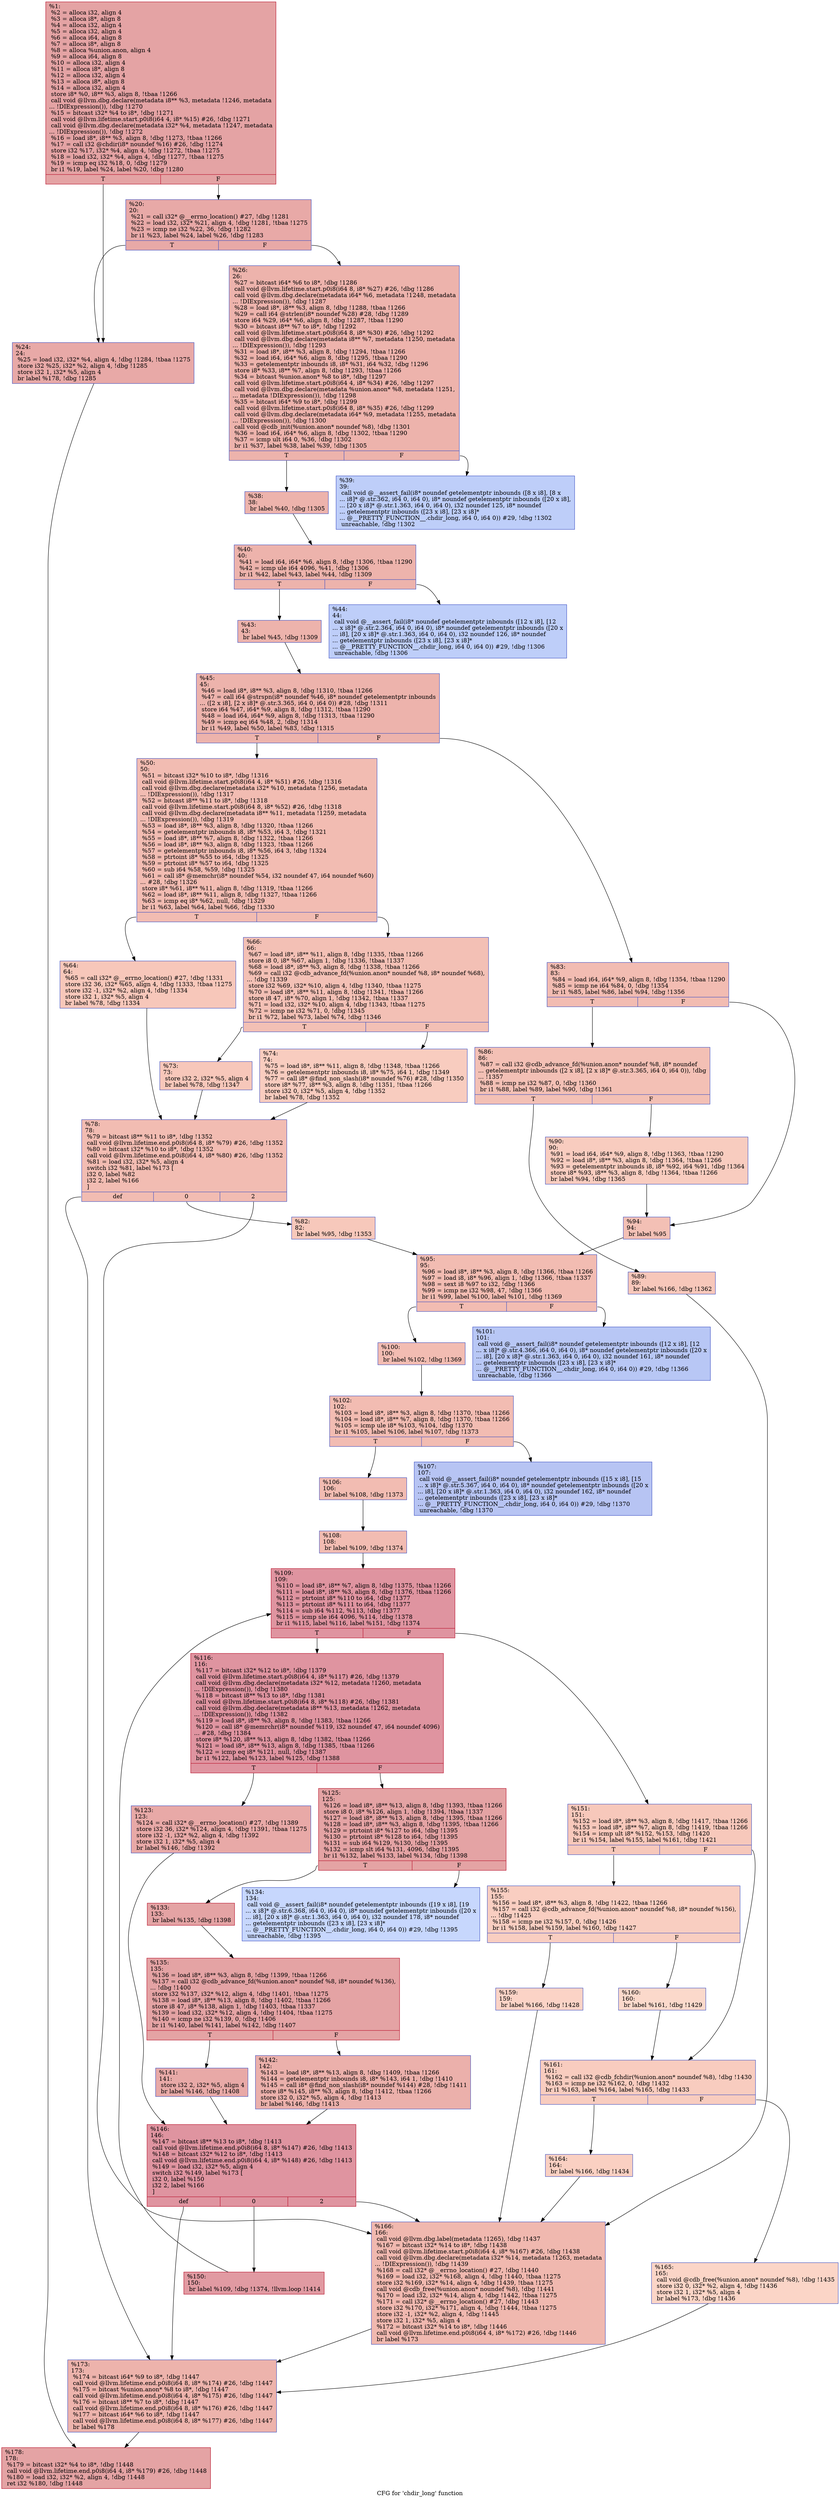 digraph "CFG for 'chdir_long' function" {
	label="CFG for 'chdir_long' function";

	Node0x1431e60 [shape=record,color="#b70d28ff", style=filled, fillcolor="#c32e3170",label="{%1:\l  %2 = alloca i32, align 4\l  %3 = alloca i8*, align 8\l  %4 = alloca i32, align 4\l  %5 = alloca i32, align 4\l  %6 = alloca i64, align 8\l  %7 = alloca i8*, align 8\l  %8 = alloca %union.anon, align 4\l  %9 = alloca i64, align 8\l  %10 = alloca i32, align 4\l  %11 = alloca i8*, align 8\l  %12 = alloca i32, align 4\l  %13 = alloca i8*, align 8\l  %14 = alloca i32, align 4\l  store i8* %0, i8** %3, align 8, !tbaa !1266\l  call void @llvm.dbg.declare(metadata i8** %3, metadata !1246, metadata\l... !DIExpression()), !dbg !1270\l  %15 = bitcast i32* %4 to i8*, !dbg !1271\l  call void @llvm.lifetime.start.p0i8(i64 4, i8* %15) #26, !dbg !1271\l  call void @llvm.dbg.declare(metadata i32* %4, metadata !1247, metadata\l... !DIExpression()), !dbg !1272\l  %16 = load i8*, i8** %3, align 8, !dbg !1273, !tbaa !1266\l  %17 = call i32 @chdir(i8* noundef %16) #26, !dbg !1274\l  store i32 %17, i32* %4, align 4, !dbg !1272, !tbaa !1275\l  %18 = load i32, i32* %4, align 4, !dbg !1277, !tbaa !1275\l  %19 = icmp eq i32 %18, 0, !dbg !1279\l  br i1 %19, label %24, label %20, !dbg !1280\l|{<s0>T|<s1>F}}"];
	Node0x1431e60:s0 -> Node0x1432750;
	Node0x1431e60:s1 -> Node0x1432700;
	Node0x1432700 [shape=record,color="#3d50c3ff", style=filled, fillcolor="#ca3b3770",label="{%20:\l20:                                               \l  %21 = call i32* @__errno_location() #27, !dbg !1281\l  %22 = load i32, i32* %21, align 4, !dbg !1281, !tbaa !1275\l  %23 = icmp ne i32 %22, 36, !dbg !1282\l  br i1 %23, label %24, label %26, !dbg !1283\l|{<s0>T|<s1>F}}"];
	Node0x1432700:s0 -> Node0x1432750;
	Node0x1432700:s1 -> Node0x14327a0;
	Node0x1432750 [shape=record,color="#3d50c3ff", style=filled, fillcolor="#ca3b3770",label="{%24:\l24:                                               \l  %25 = load i32, i32* %4, align 4, !dbg !1284, !tbaa !1275\l  store i32 %25, i32* %2, align 4, !dbg !1285\l  store i32 1, i32* %5, align 4\l  br label %178, !dbg !1285\l}"];
	Node0x1432750 -> Node0x1433600;
	Node0x14327a0 [shape=record,color="#3d50c3ff", style=filled, fillcolor="#d6524470",label="{%26:\l26:                                               \l  %27 = bitcast i64* %6 to i8*, !dbg !1286\l  call void @llvm.lifetime.start.p0i8(i64 8, i8* %27) #26, !dbg !1286\l  call void @llvm.dbg.declare(metadata i64* %6, metadata !1248, metadata\l... !DIExpression()), !dbg !1287\l  %28 = load i8*, i8** %3, align 8, !dbg !1288, !tbaa !1266\l  %29 = call i64 @strlen(i8* noundef %28) #28, !dbg !1289\l  store i64 %29, i64* %6, align 8, !dbg !1287, !tbaa !1290\l  %30 = bitcast i8** %7 to i8*, !dbg !1292\l  call void @llvm.lifetime.start.p0i8(i64 8, i8* %30) #26, !dbg !1292\l  call void @llvm.dbg.declare(metadata i8** %7, metadata !1250, metadata\l... !DIExpression()), !dbg !1293\l  %31 = load i8*, i8** %3, align 8, !dbg !1294, !tbaa !1266\l  %32 = load i64, i64* %6, align 8, !dbg !1295, !tbaa !1290\l  %33 = getelementptr inbounds i8, i8* %31, i64 %32, !dbg !1296\l  store i8* %33, i8** %7, align 8, !dbg !1293, !tbaa !1266\l  %34 = bitcast %union.anon* %8 to i8*, !dbg !1297\l  call void @llvm.lifetime.start.p0i8(i64 4, i8* %34) #26, !dbg !1297\l  call void @llvm.dbg.declare(metadata %union.anon* %8, metadata !1251,\l... metadata !DIExpression()), !dbg !1298\l  %35 = bitcast i64* %9 to i8*, !dbg !1299\l  call void @llvm.lifetime.start.p0i8(i64 8, i8* %35) #26, !dbg !1299\l  call void @llvm.dbg.declare(metadata i64* %9, metadata !1255, metadata\l... !DIExpression()), !dbg !1300\l  call void @cdb_init(%union.anon* noundef %8), !dbg !1301\l  %36 = load i64, i64* %6, align 8, !dbg !1302, !tbaa !1290\l  %37 = icmp ult i64 0, %36, !dbg !1302\l  br i1 %37, label %38, label %39, !dbg !1305\l|{<s0>T|<s1>F}}"];
	Node0x14327a0:s0 -> Node0x14327f0;
	Node0x14327a0:s1 -> Node0x1432840;
	Node0x14327f0 [shape=record,color="#3d50c3ff", style=filled, fillcolor="#d6524470",label="{%38:\l38:                                               \l  br label %40, !dbg !1305\l}"];
	Node0x14327f0 -> Node0x1432890;
	Node0x1432840 [shape=record,color="#3d50c3ff", style=filled, fillcolor="#6c8ff170",label="{%39:\l39:                                               \l  call void @__assert_fail(i8* noundef getelementptr inbounds ([8 x i8], [8 x\l... i8]* @.str.362, i64 0, i64 0), i8* noundef getelementptr inbounds ([20 x i8],\l... [20 x i8]* @.str.1.363, i64 0, i64 0), i32 noundef 125, i8* noundef\l... getelementptr inbounds ([23 x i8], [23 x i8]*\l... @__PRETTY_FUNCTION__.chdir_long, i64 0, i64 0)) #29, !dbg !1302\l  unreachable, !dbg !1302\l}"];
	Node0x1432890 [shape=record,color="#3d50c3ff", style=filled, fillcolor="#d6524470",label="{%40:\l40:                                               \l  %41 = load i64, i64* %6, align 8, !dbg !1306, !tbaa !1290\l  %42 = icmp ule i64 4096, %41, !dbg !1306\l  br i1 %42, label %43, label %44, !dbg !1309\l|{<s0>T|<s1>F}}"];
	Node0x1432890:s0 -> Node0x14328e0;
	Node0x1432890:s1 -> Node0x1432930;
	Node0x14328e0 [shape=record,color="#3d50c3ff", style=filled, fillcolor="#d6524470",label="{%43:\l43:                                               \l  br label %45, !dbg !1309\l}"];
	Node0x14328e0 -> Node0x1432980;
	Node0x1432930 [shape=record,color="#3d50c3ff", style=filled, fillcolor="#6c8ff170",label="{%44:\l44:                                               \l  call void @__assert_fail(i8* noundef getelementptr inbounds ([12 x i8], [12\l... x i8]* @.str.2.364, i64 0, i64 0), i8* noundef getelementptr inbounds ([20 x\l... i8], [20 x i8]* @.str.1.363, i64 0, i64 0), i32 noundef 126, i8* noundef\l... getelementptr inbounds ([23 x i8], [23 x i8]*\l... @__PRETTY_FUNCTION__.chdir_long, i64 0, i64 0)) #29, !dbg !1306\l  unreachable, !dbg !1306\l}"];
	Node0x1432980 [shape=record,color="#3d50c3ff", style=filled, fillcolor="#d6524470",label="{%45:\l45:                                               \l  %46 = load i8*, i8** %3, align 8, !dbg !1310, !tbaa !1266\l  %47 = call i64 @strspn(i8* noundef %46, i8* noundef getelementptr inbounds\l... ([2 x i8], [2 x i8]* @.str.3.365, i64 0, i64 0)) #28, !dbg !1311\l  store i64 %47, i64* %9, align 8, !dbg !1312, !tbaa !1290\l  %48 = load i64, i64* %9, align 8, !dbg !1313, !tbaa !1290\l  %49 = icmp eq i64 %48, 2, !dbg !1314\l  br i1 %49, label %50, label %83, !dbg !1315\l|{<s0>T|<s1>F}}"];
	Node0x1432980:s0 -> Node0x14329d0;
	Node0x1432980:s1 -> Node0x1432c00;
	Node0x14329d0 [shape=record,color="#3d50c3ff", style=filled, fillcolor="#e1675170",label="{%50:\l50:                                               \l  %51 = bitcast i32* %10 to i8*, !dbg !1316\l  call void @llvm.lifetime.start.p0i8(i64 4, i8* %51) #26, !dbg !1316\l  call void @llvm.dbg.declare(metadata i32* %10, metadata !1256, metadata\l... !DIExpression()), !dbg !1317\l  %52 = bitcast i8** %11 to i8*, !dbg !1318\l  call void @llvm.lifetime.start.p0i8(i64 8, i8* %52) #26, !dbg !1318\l  call void @llvm.dbg.declare(metadata i8** %11, metadata !1259, metadata\l... !DIExpression()), !dbg !1319\l  %53 = load i8*, i8** %3, align 8, !dbg !1320, !tbaa !1266\l  %54 = getelementptr inbounds i8, i8* %53, i64 3, !dbg !1321\l  %55 = load i8*, i8** %7, align 8, !dbg !1322, !tbaa !1266\l  %56 = load i8*, i8** %3, align 8, !dbg !1323, !tbaa !1266\l  %57 = getelementptr inbounds i8, i8* %56, i64 3, !dbg !1324\l  %58 = ptrtoint i8* %55 to i64, !dbg !1325\l  %59 = ptrtoint i8* %57 to i64, !dbg !1325\l  %60 = sub i64 %58, %59, !dbg !1325\l  %61 = call i8* @memchr(i8* noundef %54, i32 noundef 47, i64 noundef %60)\l... #28, !dbg !1326\l  store i8* %61, i8** %11, align 8, !dbg !1319, !tbaa !1266\l  %62 = load i8*, i8** %11, align 8, !dbg !1327, !tbaa !1266\l  %63 = icmp eq i8* %62, null, !dbg !1329\l  br i1 %63, label %64, label %66, !dbg !1330\l|{<s0>T|<s1>F}}"];
	Node0x14329d0:s0 -> Node0x1432a20;
	Node0x14329d0:s1 -> Node0x1432a70;
	Node0x1432a20 [shape=record,color="#3d50c3ff", style=filled, fillcolor="#ec7f6370",label="{%64:\l64:                                               \l  %65 = call i32* @__errno_location() #27, !dbg !1331\l  store i32 36, i32* %65, align 4, !dbg !1333, !tbaa !1275\l  store i32 -1, i32* %2, align 4, !dbg !1334\l  store i32 1, i32* %5, align 4\l  br label %78, !dbg !1334\l}"];
	Node0x1432a20 -> Node0x1432b60;
	Node0x1432a70 [shape=record,color="#3d50c3ff", style=filled, fillcolor="#e5705870",label="{%66:\l66:                                               \l  %67 = load i8*, i8** %11, align 8, !dbg !1335, !tbaa !1266\l  store i8 0, i8* %67, align 1, !dbg !1336, !tbaa !1337\l  %68 = load i8*, i8** %3, align 8, !dbg !1338, !tbaa !1266\l  %69 = call i32 @cdb_advance_fd(%union.anon* noundef %8, i8* noundef %68),\l... !dbg !1339\l  store i32 %69, i32* %10, align 4, !dbg !1340, !tbaa !1275\l  %70 = load i8*, i8** %11, align 8, !dbg !1341, !tbaa !1266\l  store i8 47, i8* %70, align 1, !dbg !1342, !tbaa !1337\l  %71 = load i32, i32* %10, align 4, !dbg !1343, !tbaa !1275\l  %72 = icmp ne i32 %71, 0, !dbg !1345\l  br i1 %72, label %73, label %74, !dbg !1346\l|{<s0>T|<s1>F}}"];
	Node0x1432a70:s0 -> Node0x1432ac0;
	Node0x1432a70:s1 -> Node0x1432b10;
	Node0x1432ac0 [shape=record,color="#3d50c3ff", style=filled, fillcolor="#ec7f6370",label="{%73:\l73:                                               \l  store i32 2, i32* %5, align 4\l  br label %78, !dbg !1347\l}"];
	Node0x1432ac0 -> Node0x1432b60;
	Node0x1432b10 [shape=record,color="#3d50c3ff", style=filled, fillcolor="#f08b6e70",label="{%74:\l74:                                               \l  %75 = load i8*, i8** %11, align 8, !dbg !1348, !tbaa !1266\l  %76 = getelementptr inbounds i8, i8* %75, i64 1, !dbg !1349\l  %77 = call i8* @find_non_slash(i8* noundef %76) #28, !dbg !1350\l  store i8* %77, i8** %3, align 8, !dbg !1351, !tbaa !1266\l  store i32 0, i32* %5, align 4, !dbg !1352\l  br label %78, !dbg !1352\l}"];
	Node0x1432b10 -> Node0x1432b60;
	Node0x1432b60 [shape=record,color="#3d50c3ff", style=filled, fillcolor="#e1675170",label="{%78:\l78:                                               \l  %79 = bitcast i8** %11 to i8*, !dbg !1352\l  call void @llvm.lifetime.end.p0i8(i64 8, i8* %79) #26, !dbg !1352\l  %80 = bitcast i32* %10 to i8*, !dbg !1352\l  call void @llvm.lifetime.end.p0i8(i64 4, i8* %80) #26, !dbg !1352\l  %81 = load i32, i32* %5, align 4\l  switch i32 %81, label %173 [\l    i32 0, label %82\l    i32 2, label %166\l  ]\l|{<s0>def|<s1>0|<s2>2}}"];
	Node0x1432b60:s0 -> Node0x14335b0;
	Node0x1432b60:s1 -> Node0x1432bb0;
	Node0x1432b60:s2 -> Node0x1433560;
	Node0x1432bb0 [shape=record,color="#3d50c3ff", style=filled, fillcolor="#ed836670",label="{%82:\l82:                                               \l  br label %95, !dbg !1353\l}"];
	Node0x1432bb0 -> Node0x1432d90;
	Node0x1432c00 [shape=record,color="#3d50c3ff", style=filled, fillcolor="#e1675170",label="{%83:\l83:                                               \l  %84 = load i64, i64* %9, align 8, !dbg !1354, !tbaa !1290\l  %85 = icmp ne i64 %84, 0, !dbg !1354\l  br i1 %85, label %86, label %94, !dbg !1356\l|{<s0>T|<s1>F}}"];
	Node0x1432c00:s0 -> Node0x1432c50;
	Node0x1432c00:s1 -> Node0x1432d40;
	Node0x1432c50 [shape=record,color="#3d50c3ff", style=filled, fillcolor="#e5705870",label="{%86:\l86:                                               \l  %87 = call i32 @cdb_advance_fd(%union.anon* noundef %8, i8* noundef\l... getelementptr inbounds ([2 x i8], [2 x i8]* @.str.3.365, i64 0, i64 0)), !dbg\l... !1357\l  %88 = icmp ne i32 %87, 0, !dbg !1360\l  br i1 %88, label %89, label %90, !dbg !1361\l|{<s0>T|<s1>F}}"];
	Node0x1432c50:s0 -> Node0x1432ca0;
	Node0x1432c50:s1 -> Node0x1432cf0;
	Node0x1432ca0 [shape=record,color="#3d50c3ff", style=filled, fillcolor="#ec7f6370",label="{%89:\l89:                                               \l  br label %166, !dbg !1362\l}"];
	Node0x1432ca0 -> Node0x1433560;
	Node0x1432cf0 [shape=record,color="#3d50c3ff", style=filled, fillcolor="#f08b6e70",label="{%90:\l90:                                               \l  %91 = load i64, i64* %9, align 8, !dbg !1363, !tbaa !1290\l  %92 = load i8*, i8** %3, align 8, !dbg !1364, !tbaa !1266\l  %93 = getelementptr inbounds i8, i8* %92, i64 %91, !dbg !1364\l  store i8* %93, i8** %3, align 8, !dbg !1364, !tbaa !1266\l  br label %94, !dbg !1365\l}"];
	Node0x1432cf0 -> Node0x1432d40;
	Node0x1432d40 [shape=record,color="#3d50c3ff", style=filled, fillcolor="#e5705870",label="{%94:\l94:                                               \l  br label %95\l}"];
	Node0x1432d40 -> Node0x1432d90;
	Node0x1432d90 [shape=record,color="#3d50c3ff", style=filled, fillcolor="#e1675170",label="{%95:\l95:                                               \l  %96 = load i8*, i8** %3, align 8, !dbg !1366, !tbaa !1266\l  %97 = load i8, i8* %96, align 1, !dbg !1366, !tbaa !1337\l  %98 = sext i8 %97 to i32, !dbg !1366\l  %99 = icmp ne i32 %98, 47, !dbg !1366\l  br i1 %99, label %100, label %101, !dbg !1369\l|{<s0>T|<s1>F}}"];
	Node0x1432d90:s0 -> Node0x1432de0;
	Node0x1432d90:s1 -> Node0x1432e30;
	Node0x1432de0 [shape=record,color="#3d50c3ff", style=filled, fillcolor="#e1675170",label="{%100:\l100:                                              \l  br label %102, !dbg !1369\l}"];
	Node0x1432de0 -> Node0x1432e80;
	Node0x1432e30 [shape=record,color="#3d50c3ff", style=filled, fillcolor="#5f7fe870",label="{%101:\l101:                                              \l  call void @__assert_fail(i8* noundef getelementptr inbounds ([12 x i8], [12\l... x i8]* @.str.4.366, i64 0, i64 0), i8* noundef getelementptr inbounds ([20 x\l... i8], [20 x i8]* @.str.1.363, i64 0, i64 0), i32 noundef 161, i8* noundef\l... getelementptr inbounds ([23 x i8], [23 x i8]*\l... @__PRETTY_FUNCTION__.chdir_long, i64 0, i64 0)) #29, !dbg !1366\l  unreachable, !dbg !1366\l}"];
	Node0x1432e80 [shape=record,color="#3d50c3ff", style=filled, fillcolor="#e1675170",label="{%102:\l102:                                              \l  %103 = load i8*, i8** %3, align 8, !dbg !1370, !tbaa !1266\l  %104 = load i8*, i8** %7, align 8, !dbg !1370, !tbaa !1266\l  %105 = icmp ule i8* %103, %104, !dbg !1370\l  br i1 %105, label %106, label %107, !dbg !1373\l|{<s0>T|<s1>F}}"];
	Node0x1432e80:s0 -> Node0x1432ed0;
	Node0x1432e80:s1 -> Node0x1432f20;
	Node0x1432ed0 [shape=record,color="#3d50c3ff", style=filled, fillcolor="#e1675170",label="{%106:\l106:                                              \l  br label %108, !dbg !1373\l}"];
	Node0x1432ed0 -> Node0x1432f70;
	Node0x1432f20 [shape=record,color="#3d50c3ff", style=filled, fillcolor="#5b7ae570",label="{%107:\l107:                                              \l  call void @__assert_fail(i8* noundef getelementptr inbounds ([15 x i8], [15\l... x i8]* @.str.5.367, i64 0, i64 0), i8* noundef getelementptr inbounds ([20 x\l... i8], [20 x i8]* @.str.1.363, i64 0, i64 0), i32 noundef 162, i8* noundef\l... getelementptr inbounds ([23 x i8], [23 x i8]*\l... @__PRETTY_FUNCTION__.chdir_long, i64 0, i64 0)) #29, !dbg !1370\l  unreachable, !dbg !1370\l}"];
	Node0x1432f70 [shape=record,color="#3d50c3ff", style=filled, fillcolor="#e1675170",label="{%108:\l108:                                              \l  br label %109, !dbg !1374\l}"];
	Node0x1432f70 -> Node0x1432fc0;
	Node0x1432fc0 [shape=record,color="#b70d28ff", style=filled, fillcolor="#b70d2870",label="{%109:\l109:                                              \l  %110 = load i8*, i8** %7, align 8, !dbg !1375, !tbaa !1266\l  %111 = load i8*, i8** %3, align 8, !dbg !1376, !tbaa !1266\l  %112 = ptrtoint i8* %110 to i64, !dbg !1377\l  %113 = ptrtoint i8* %111 to i64, !dbg !1377\l  %114 = sub i64 %112, %113, !dbg !1377\l  %115 = icmp sle i64 4096, %114, !dbg !1378\l  br i1 %115, label %116, label %151, !dbg !1374\l|{<s0>T|<s1>F}}"];
	Node0x1432fc0:s0 -> Node0x1433010;
	Node0x1432fc0:s1 -> Node0x1433330;
	Node0x1433010 [shape=record,color="#b70d28ff", style=filled, fillcolor="#b70d2870",label="{%116:\l116:                                              \l  %117 = bitcast i32* %12 to i8*, !dbg !1379\l  call void @llvm.lifetime.start.p0i8(i64 4, i8* %117) #26, !dbg !1379\l  call void @llvm.dbg.declare(metadata i32* %12, metadata !1260, metadata\l... !DIExpression()), !dbg !1380\l  %118 = bitcast i8** %13 to i8*, !dbg !1381\l  call void @llvm.lifetime.start.p0i8(i64 8, i8* %118) #26, !dbg !1381\l  call void @llvm.dbg.declare(metadata i8** %13, metadata !1262, metadata\l... !DIExpression()), !dbg !1382\l  %119 = load i8*, i8** %3, align 8, !dbg !1383, !tbaa !1266\l  %120 = call i8* @memrchr(i8* noundef %119, i32 noundef 47, i64 noundef 4096)\l... #28, !dbg !1384\l  store i8* %120, i8** %13, align 8, !dbg !1382, !tbaa !1266\l  %121 = load i8*, i8** %13, align 8, !dbg !1385, !tbaa !1266\l  %122 = icmp eq i8* %121, null, !dbg !1387\l  br i1 %122, label %123, label %125, !dbg !1388\l|{<s0>T|<s1>F}}"];
	Node0x1433010:s0 -> Node0x1433060;
	Node0x1433010:s1 -> Node0x14330b0;
	Node0x1433060 [shape=record,color="#3d50c3ff", style=filled, fillcolor="#ca3b3770",label="{%123:\l123:                                              \l  %124 = call i32* @__errno_location() #27, !dbg !1389\l  store i32 36, i32* %124, align 4, !dbg !1391, !tbaa !1275\l  store i32 -1, i32* %2, align 4, !dbg !1392\l  store i32 1, i32* %5, align 4\l  br label %146, !dbg !1392\l}"];
	Node0x1433060 -> Node0x1433290;
	Node0x14330b0 [shape=record,color="#b70d28ff", style=filled, fillcolor="#c32e3170",label="{%125:\l125:                                              \l  %126 = load i8*, i8** %13, align 8, !dbg !1393, !tbaa !1266\l  store i8 0, i8* %126, align 1, !dbg !1394, !tbaa !1337\l  %127 = load i8*, i8** %13, align 8, !dbg !1395, !tbaa !1266\l  %128 = load i8*, i8** %3, align 8, !dbg !1395, !tbaa !1266\l  %129 = ptrtoint i8* %127 to i64, !dbg !1395\l  %130 = ptrtoint i8* %128 to i64, !dbg !1395\l  %131 = sub i64 %129, %130, !dbg !1395\l  %132 = icmp slt i64 %131, 4096, !dbg !1395\l  br i1 %132, label %133, label %134, !dbg !1398\l|{<s0>T|<s1>F}}"];
	Node0x14330b0:s0 -> Node0x1433100;
	Node0x14330b0:s1 -> Node0x1433150;
	Node0x1433100 [shape=record,color="#b70d28ff", style=filled, fillcolor="#c32e3170",label="{%133:\l133:                                              \l  br label %135, !dbg !1398\l}"];
	Node0x1433100 -> Node0x14331a0;
	Node0x1433150 [shape=record,color="#3d50c3ff", style=filled, fillcolor="#81a4fb70",label="{%134:\l134:                                              \l  call void @__assert_fail(i8* noundef getelementptr inbounds ([19 x i8], [19\l... x i8]* @.str.6.368, i64 0, i64 0), i8* noundef getelementptr inbounds ([20 x\l... i8], [20 x i8]* @.str.1.363, i64 0, i64 0), i32 noundef 178, i8* noundef\l... getelementptr inbounds ([23 x i8], [23 x i8]*\l... @__PRETTY_FUNCTION__.chdir_long, i64 0, i64 0)) #29, !dbg !1395\l  unreachable, !dbg !1395\l}"];
	Node0x14331a0 [shape=record,color="#b70d28ff", style=filled, fillcolor="#c32e3170",label="{%135:\l135:                                              \l  %136 = load i8*, i8** %3, align 8, !dbg !1399, !tbaa !1266\l  %137 = call i32 @cdb_advance_fd(%union.anon* noundef %8, i8* noundef %136),\l... !dbg !1400\l  store i32 %137, i32* %12, align 4, !dbg !1401, !tbaa !1275\l  %138 = load i8*, i8** %13, align 8, !dbg !1402, !tbaa !1266\l  store i8 47, i8* %138, align 1, !dbg !1403, !tbaa !1337\l  %139 = load i32, i32* %12, align 4, !dbg !1404, !tbaa !1275\l  %140 = icmp ne i32 %139, 0, !dbg !1406\l  br i1 %140, label %141, label %142, !dbg !1407\l|{<s0>T|<s1>F}}"];
	Node0x14331a0:s0 -> Node0x14331f0;
	Node0x14331a0:s1 -> Node0x1433240;
	Node0x14331f0 [shape=record,color="#3d50c3ff", style=filled, fillcolor="#ca3b3770",label="{%141:\l141:                                              \l  store i32 2, i32* %5, align 4\l  br label %146, !dbg !1408\l}"];
	Node0x14331f0 -> Node0x1433290;
	Node0x1433240 [shape=record,color="#3d50c3ff", style=filled, fillcolor="#d24b4070",label="{%142:\l142:                                              \l  %143 = load i8*, i8** %13, align 8, !dbg !1409, !tbaa !1266\l  %144 = getelementptr inbounds i8, i8* %143, i64 1, !dbg !1410\l  %145 = call i8* @find_non_slash(i8* noundef %144) #28, !dbg !1411\l  store i8* %145, i8** %3, align 8, !dbg !1412, !tbaa !1266\l  store i32 0, i32* %5, align 4, !dbg !1413\l  br label %146, !dbg !1413\l}"];
	Node0x1433240 -> Node0x1433290;
	Node0x1433290 [shape=record,color="#b70d28ff", style=filled, fillcolor="#b70d2870",label="{%146:\l146:                                              \l  %147 = bitcast i8** %13 to i8*, !dbg !1413\l  call void @llvm.lifetime.end.p0i8(i64 8, i8* %147) #26, !dbg !1413\l  %148 = bitcast i32* %12 to i8*, !dbg !1413\l  call void @llvm.lifetime.end.p0i8(i64 4, i8* %148) #26, !dbg !1413\l  %149 = load i32, i32* %5, align 4\l  switch i32 %149, label %173 [\l    i32 0, label %150\l    i32 2, label %166\l  ]\l|{<s0>def|<s1>0|<s2>2}}"];
	Node0x1433290:s0 -> Node0x14335b0;
	Node0x1433290:s1 -> Node0x14332e0;
	Node0x1433290:s2 -> Node0x1433560;
	Node0x14332e0 [shape=record,color="#b70d28ff", style=filled, fillcolor="#bb1b2c70",label="{%150:\l150:                                              \l  br label %109, !dbg !1374, !llvm.loop !1414\l}"];
	Node0x14332e0 -> Node0x1432fc0;
	Node0x1433330 [shape=record,color="#3d50c3ff", style=filled, fillcolor="#ed836670",label="{%151:\l151:                                              \l  %152 = load i8*, i8** %3, align 8, !dbg !1417, !tbaa !1266\l  %153 = load i8*, i8** %7, align 8, !dbg !1419, !tbaa !1266\l  %154 = icmp ult i8* %152, %153, !dbg !1420\l  br i1 %154, label %155, label %161, !dbg !1421\l|{<s0>T|<s1>F}}"];
	Node0x1433330:s0 -> Node0x1433380;
	Node0x1433330:s1 -> Node0x1433470;
	Node0x1433380 [shape=record,color="#3d50c3ff", style=filled, fillcolor="#f2907270",label="{%155:\l155:                                              \l  %156 = load i8*, i8** %3, align 8, !dbg !1422, !tbaa !1266\l  %157 = call i32 @cdb_advance_fd(%union.anon* noundef %8, i8* noundef %156),\l... !dbg !1425\l  %158 = icmp ne i32 %157, 0, !dbg !1426\l  br i1 %158, label %159, label %160, !dbg !1427\l|{<s0>T|<s1>F}}"];
	Node0x1433380:s0 -> Node0x14333d0;
	Node0x1433380:s1 -> Node0x1433420;
	Node0x14333d0 [shape=record,color="#3d50c3ff", style=filled, fillcolor="#f59c7d70",label="{%159:\l159:                                              \l  br label %166, !dbg !1428\l}"];
	Node0x14333d0 -> Node0x1433560;
	Node0x1433420 [shape=record,color="#3d50c3ff", style=filled, fillcolor="#f7a88970",label="{%160:\l160:                                              \l  br label %161, !dbg !1429\l}"];
	Node0x1433420 -> Node0x1433470;
	Node0x1433470 [shape=record,color="#3d50c3ff", style=filled, fillcolor="#f08b6e70",label="{%161:\l161:                                              \l  %162 = call i32 @cdb_fchdir(%union.anon* noundef %8), !dbg !1430\l  %163 = icmp ne i32 %162, 0, !dbg !1432\l  br i1 %163, label %164, label %165, !dbg !1433\l|{<s0>T|<s1>F}}"];
	Node0x1433470:s0 -> Node0x14334c0;
	Node0x1433470:s1 -> Node0x1433510;
	Node0x14334c0 [shape=record,color="#3d50c3ff", style=filled, fillcolor="#f3947570",label="{%164:\l164:                                              \l  br label %166, !dbg !1434\l}"];
	Node0x14334c0 -> Node0x1433560;
	Node0x1433510 [shape=record,color="#3d50c3ff", style=filled, fillcolor="#f5a08170",label="{%165:\l165:                                              \l  call void @cdb_free(%union.anon* noundef %8), !dbg !1435\l  store i32 0, i32* %2, align 4, !dbg !1436\l  store i32 1, i32* %5, align 4\l  br label %173, !dbg !1436\l}"];
	Node0x1433510 -> Node0x14335b0;
	Node0x1433560 [shape=record,color="#3d50c3ff", style=filled, fillcolor="#dc5d4a70",label="{%166:\l166:                                              \l  call void @llvm.dbg.label(metadata !1265), !dbg !1437\l  %167 = bitcast i32* %14 to i8*, !dbg !1438\l  call void @llvm.lifetime.start.p0i8(i64 4, i8* %167) #26, !dbg !1438\l  call void @llvm.dbg.declare(metadata i32* %14, metadata !1263, metadata\l... !DIExpression()), !dbg !1439\l  %168 = call i32* @__errno_location() #27, !dbg !1440\l  %169 = load i32, i32* %168, align 4, !dbg !1440, !tbaa !1275\l  store i32 %169, i32* %14, align 4, !dbg !1439, !tbaa !1275\l  call void @cdb_free(%union.anon* noundef %8), !dbg !1441\l  %170 = load i32, i32* %14, align 4, !dbg !1442, !tbaa !1275\l  %171 = call i32* @__errno_location() #27, !dbg !1443\l  store i32 %170, i32* %171, align 4, !dbg !1444, !tbaa !1275\l  store i32 -1, i32* %2, align 4, !dbg !1445\l  store i32 1, i32* %5, align 4\l  %172 = bitcast i32* %14 to i8*, !dbg !1446\l  call void @llvm.lifetime.end.p0i8(i64 4, i8* %172) #26, !dbg !1446\l  br label %173\l}"];
	Node0x1433560 -> Node0x14335b0;
	Node0x14335b0 [shape=record,color="#3d50c3ff", style=filled, fillcolor="#d6524470",label="{%173:\l173:                                              \l  %174 = bitcast i64* %9 to i8*, !dbg !1447\l  call void @llvm.lifetime.end.p0i8(i64 8, i8* %174) #26, !dbg !1447\l  %175 = bitcast %union.anon* %8 to i8*, !dbg !1447\l  call void @llvm.lifetime.end.p0i8(i64 4, i8* %175) #26, !dbg !1447\l  %176 = bitcast i8** %7 to i8*, !dbg !1447\l  call void @llvm.lifetime.end.p0i8(i64 8, i8* %176) #26, !dbg !1447\l  %177 = bitcast i64* %6 to i8*, !dbg !1447\l  call void @llvm.lifetime.end.p0i8(i64 8, i8* %177) #26, !dbg !1447\l  br label %178\l}"];
	Node0x14335b0 -> Node0x1433600;
	Node0x1433600 [shape=record,color="#b70d28ff", style=filled, fillcolor="#c32e3170",label="{%178:\l178:                                              \l  %179 = bitcast i32* %4 to i8*, !dbg !1448\l  call void @llvm.lifetime.end.p0i8(i64 4, i8* %179) #26, !dbg !1448\l  %180 = load i32, i32* %2, align 4, !dbg !1448\l  ret i32 %180, !dbg !1448\l}"];
}
